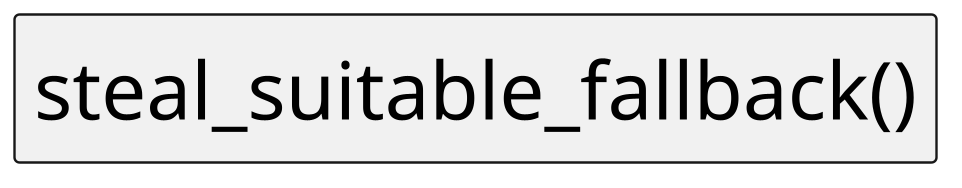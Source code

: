@startuml
!$font_size = 40
skinparam Component {
    FontSize $font_size
    BorderThickness 1.2
    Style rectangle
}

skinparam Rectangle {
    BorderThickness 0
}

scale 2/1
component "steal_suitable_fallback()" as c2

@enduml